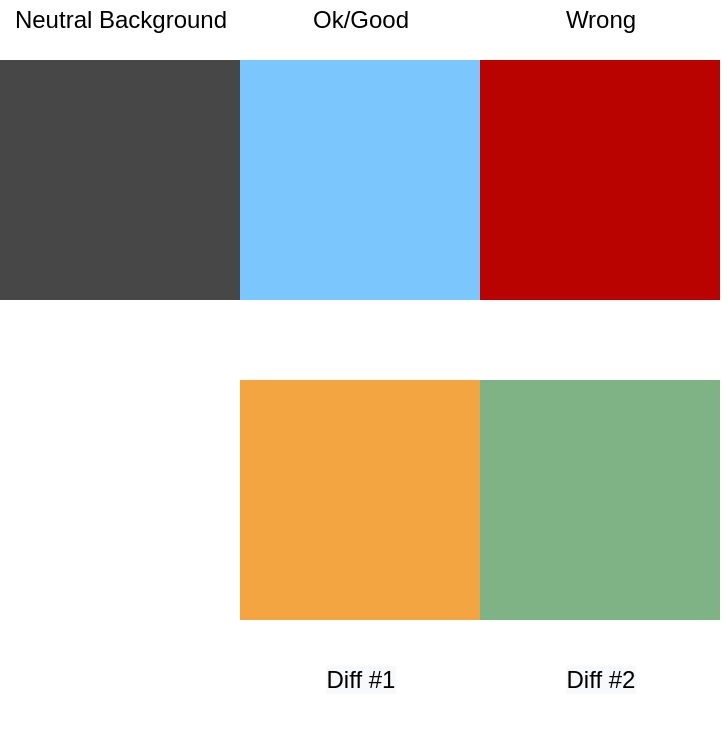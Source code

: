 <mxfile version="13.6.5">
    <diagram id="752CbG-xo9vR5K9EGaEM" name="Page-1">
        <mxGraphModel dx="383" dy="1150" grid="0" gridSize="10" guides="1" tooltips="1" connect="1" arrows="1" fold="1" page="1" pageScale="1" pageWidth="850" pageHeight="1100" math="0" shadow="0">
            <root>
                <mxCell id="0"/>
                <mxCell id="1" parent="0"/>
                <mxCell id="3" value="" style="rounded=0;whiteSpace=wrap;html=1;fontColor=#333333;strokeColor=none;fillColor=#474747;" parent="1" vertex="1">
                    <mxGeometry x="200" y="40" width="120" height="120" as="geometry"/>
                </mxCell>
                <mxCell id="8" value="" style="rounded=0;whiteSpace=wrap;html=1;strokeColor=none;fillColor=#B80300;" parent="1" vertex="1">
                    <mxGeometry x="440" y="40" width="120" height="120" as="geometry"/>
                </mxCell>
                <mxCell id="10" value="" style="rounded=0;whiteSpace=wrap;html=1;strokeColor=none;fillColor=#7CC6FE;" parent="1" vertex="1">
                    <mxGeometry x="320" y="40" width="120" height="120" as="geometry"/>
                </mxCell>
                <mxCell id="11" value="Neutral Background" style="text;html=1;align=center;verticalAlign=middle;resizable=0;points=[];autosize=1;" parent="1" vertex="1">
                    <mxGeometry x="200" y="10" width="120" height="20" as="geometry"/>
                </mxCell>
                <mxCell id="12" value="Ok/Good" style="text;html=1;align=center;verticalAlign=middle;resizable=0;points=[];autosize=1;" parent="1" vertex="1">
                    <mxGeometry x="350" y="10" width="60" height="20" as="geometry"/>
                </mxCell>
                <mxCell id="13" value="Wrong" style="text;html=1;align=center;verticalAlign=middle;resizable=0;points=[];autosize=1;" parent="1" vertex="1">
                    <mxGeometry x="475" y="10" width="50" height="20" as="geometry"/>
                </mxCell>
                <mxCell id="20" value="" style="rounded=0;whiteSpace=wrap;html=1;strokeColor=none;fillColor=#F2A541;" parent="1" vertex="1">
                    <mxGeometry x="320" y="200" width="120" height="120" as="geometry"/>
                </mxCell>
                <mxCell id="21" value="" style="rounded=0;whiteSpace=wrap;html=1;strokeColor=none;fillColor=#7FB285;" parent="1" vertex="1">
                    <mxGeometry x="440" y="200" width="120" height="120" as="geometry"/>
                </mxCell>
                <mxCell id="22" value="&#10;&#10;&lt;span style=&quot;color: rgb(0, 0, 0); font-family: helvetica; font-size: 12px; font-style: normal; font-weight: 400; letter-spacing: normal; text-align: center; text-indent: 0px; text-transform: none; word-spacing: 0px; background-color: rgb(248, 249, 250); display: inline; float: none;&quot;&gt;Diff #1&lt;/span&gt;&#10;&#10;" style="text;html=1;align=center;verticalAlign=middle;resizable=0;points=[];autosize=1;" parent="1" vertex="1">
                    <mxGeometry x="355" y="320" width="50" height="60" as="geometry"/>
                </mxCell>
                <mxCell id="23" value="&lt;br&gt;&lt;br&gt;&lt;span style=&quot;color: rgb(0 , 0 , 0) ; font-family: &amp;#34;helvetica&amp;#34; ; font-size: 12px ; font-style: normal ; font-weight: 400 ; letter-spacing: normal ; text-align: center ; text-indent: 0px ; text-transform: none ; word-spacing: 0px ; background-color: rgb(248 , 249 , 250) ; display: inline ; float: none&quot;&gt;Diff #2&lt;/span&gt;&lt;br&gt;" style="text;html=1;align=center;verticalAlign=middle;resizable=0;points=[];autosize=1;" parent="1" vertex="1">
                    <mxGeometry x="475" y="310" width="50" height="50" as="geometry"/>
                </mxCell>
            </root>
        </mxGraphModel>
    </diagram>
</mxfile>